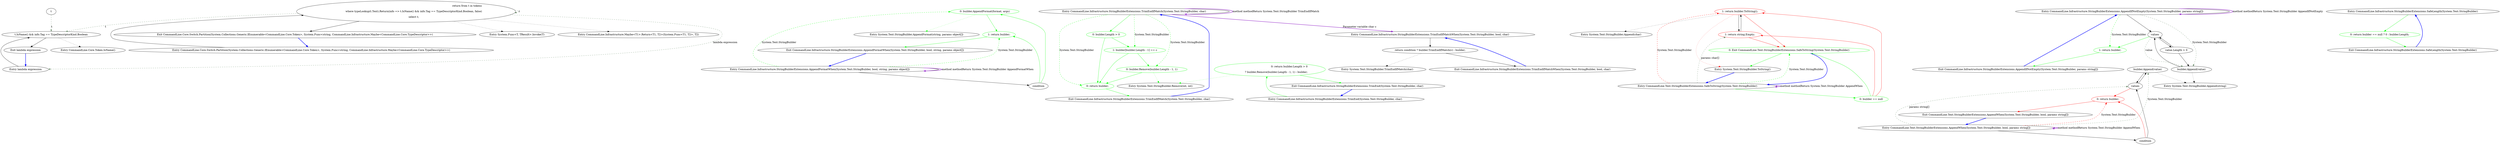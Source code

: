 digraph  {
n9 [label=t, span=""];
n0 [cluster="CommandLine.Core.Switch.Partition(System.Collections.Generic.IEnumerable<CommandLine.Core.Token>, System.Func<string, CommandLine.Infrastructure.Maybe<CommandLine.Core.TypeDescriptor>>)", label="Entry CommandLine.Core.Switch.Partition(System.Collections.Generic.IEnumerable<CommandLine.Core.Token>, System.Func<string, CommandLine.Infrastructure.Maybe<CommandLine.Core.TypeDescriptor>>)", span="11-11"];
n1 [cluster="CommandLine.Core.Switch.Partition(System.Collections.Generic.IEnumerable<CommandLine.Core.Token>, System.Func<string, CommandLine.Infrastructure.Maybe<CommandLine.Core.TypeDescriptor>>)", label="return from t in tokens\r\n                   where typeLookup(t.Text).Return(info => t.IsName() && info.Tag == TypeDescriptorKind.Boolean, false)\r\n                   select t;", span="15-17"];
n2 [cluster="CommandLine.Core.Switch.Partition(System.Collections.Generic.IEnumerable<CommandLine.Core.Token>, System.Func<string, CommandLine.Infrastructure.Maybe<CommandLine.Core.TypeDescriptor>>)", label="Exit CommandLine.Core.Switch.Partition(System.Collections.Generic.IEnumerable<CommandLine.Core.Token>, System.Func<string, CommandLine.Infrastructure.Maybe<CommandLine.Core.TypeDescriptor>>)", span="11-11"];
n3 [cluster="System.Func<T, TResult>.Invoke(T)", label="Entry System.Func<T, TResult>.Invoke(T)", span="0-0"];
n4 [cluster="CommandLine.Infrastructure.Maybe<T1>.Return<T1, T2>(System.Func<T1, T2>, T2)", label="Entry CommandLine.Infrastructure.Maybe<T1>.Return<T1, T2>(System.Func<T1, T2>, T2)", span="100-100"];
n5 [cluster="lambda expression", label="Entry lambda expression", span="16-16"];
n6 [cluster="lambda expression", label="t.IsName() && info.Tag == TypeDescriptorKind.Boolean", span="16-16"];
n7 [cluster="lambda expression", label="Exit lambda expression", span="16-16"];
n8 [cluster="CommandLine.Core.Token.IsName()", label="Entry CommandLine.Core.Token.IsName()", span="68-68"];
m1_19 [cluster="System.Text.StringBuilder.AppendFormat(string, params object[])", file="StringBuilderExtensions.cs", label="Entry System.Text.StringBuilder.AppendFormat(string, params object[])", span="0-0"];
m1_47 [cluster="CommandLine.Infrastructure.StringBuilderExtensions.TrimEndIfMatch(System.Text.StringBuilder, char)", file="StringBuilderExtensions.cs", label="Entry CommandLine.Infrastructure.StringBuilderExtensions.TrimEndIfMatch(System.Text.StringBuilder, char)", span="87-87"];
m1_48 [cluster="CommandLine.Infrastructure.StringBuilderExtensions.TrimEndIfMatch(System.Text.StringBuilder, char)", color=green, community=0, file="StringBuilderExtensions.cs", label="0: builder.Length > 0", span="89-89"];
m1_49 [cluster="CommandLine.Infrastructure.StringBuilderExtensions.TrimEndIfMatch(System.Text.StringBuilder, char)", color=green, community=0, file="StringBuilderExtensions.cs", label="1: builder[builder.Length - 1] == c", span="90-90"];
m1_51 [cluster="CommandLine.Infrastructure.StringBuilderExtensions.TrimEndIfMatch(System.Text.StringBuilder, char)", color=green, community=0, file="StringBuilderExtensions.cs", label="0: return builder;", span="92-92"];
m1_50 [cluster="CommandLine.Infrastructure.StringBuilderExtensions.TrimEndIfMatch(System.Text.StringBuilder, char)", color=green, community=0, file="StringBuilderExtensions.cs", label="0: builder.Remove(builder.Length - 1, 1)", span="91-91"];
m1_52 [cluster="CommandLine.Infrastructure.StringBuilderExtensions.TrimEndIfMatch(System.Text.StringBuilder, char)", file="StringBuilderExtensions.cs", label="Exit CommandLine.Infrastructure.StringBuilderExtensions.TrimEndIfMatch(System.Text.StringBuilder, char)", span="87-87"];
m1_14 [cluster="CommandLine.Infrastructure.StringBuilderExtensions.AppendFormatWhen(System.Text.StringBuilder, bool, string, params object[])", file="StringBuilderExtensions.cs", label="Entry CommandLine.Infrastructure.StringBuilderExtensions.AppendFormatWhen(System.Text.StringBuilder, bool, string, params object[])", span="33-33"];
m1_16 [cluster="CommandLine.Infrastructure.StringBuilderExtensions.AppendFormatWhen(System.Text.StringBuilder, bool, string, params object[])", color=green, community=0, file="StringBuilderExtensions.cs", label="0: builder.AppendFormat(format, args)", span="37-37"];
m1_15 [cluster="CommandLine.Infrastructure.StringBuilderExtensions.AppendFormatWhen(System.Text.StringBuilder, bool, string, params object[])", file="StringBuilderExtensions.cs", label=condition, span="35-35"];
m1_17 [cluster="CommandLine.Infrastructure.StringBuilderExtensions.AppendFormatWhen(System.Text.StringBuilder, bool, string, params object[])", color=green, community=0, file="StringBuilderExtensions.cs", label="1: return builder;", span="39-39"];
m1_18 [cluster="CommandLine.Infrastructure.StringBuilderExtensions.AppendFormatWhen(System.Text.StringBuilder, bool, string, params object[])", file="StringBuilderExtensions.cs", label="Exit CommandLine.Infrastructure.StringBuilderExtensions.AppendFormatWhen(System.Text.StringBuilder, bool, string, params object[])", span="33-33"];
m1_13 [cluster="System.Text.StringBuilder.Append(char)", file="StringBuilderExtensions.cs", label="Entry System.Text.StringBuilder.Append(char)", span="0-0"];
m1_7 [cluster="CommandLine.Text.StringBuilderExtensions.SafeToString(System.Text.StringBuilder)", file="StringBuilderExtensions.cs", label="Entry CommandLine.Text.StringBuilderExtensions.SafeToString(System.Text.StringBuilder)", span="21-21"];
m1_8 [cluster="CommandLine.Text.StringBuilderExtensions.SafeToString(System.Text.StringBuilder)", color=green, community=1, file="StringBuilderExtensions.cs", label="0: builder == null", span="23-23"];
m1_9 [cluster="CommandLine.Text.StringBuilderExtensions.SafeToString(System.Text.StringBuilder)", color=red, community=0, file="StringBuilderExtensions.cs", label="1: return string.Empty;", span="25-25"];
m1_11 [cluster="CommandLine.Text.StringBuilderExtensions.SafeToString(System.Text.StringBuilder)", color=green, community=0, file="StringBuilderExtensions.cs", label="0: Exit CommandLine.Text.StringBuilderExtensions.SafeToString(System.Text.StringBuilder)", span="21-21"];
m1_10 [cluster="CommandLine.Text.StringBuilderExtensions.SafeToString(System.Text.StringBuilder)", color=red, community=0, file="StringBuilderExtensions.cs", label="1: return builder.ToString();", span="27-27"];
m1_12 [cluster="System.Text.StringBuilder.ToString()", file="StringBuilderExtensions.cs", label="Entry System.Text.StringBuilder.ToString()", span="0-0"];
m1_46 [cluster="System.Text.StringBuilder.Remove(int, int)", file="StringBuilderExtensions.cs", label="Entry System.Text.StringBuilder.Remove(int, int)", span="0-0"];
m1_30 [cluster="CommandLine.Infrastructure.StringBuilderExtensions.AppendIfNotEmpty(System.Text.StringBuilder, params string[])", file="StringBuilderExtensions.cs", label="Entry CommandLine.Infrastructure.StringBuilderExtensions.AppendIfNotEmpty(System.Text.StringBuilder, params string[])", span="59-59"];
m1_34 [cluster="CommandLine.Infrastructure.StringBuilderExtensions.AppendIfNotEmpty(System.Text.StringBuilder, params string[])", color=green, community=0, file="StringBuilderExtensions.cs", label="1: return builder;", span="68-68"];
m1_31 [cluster="CommandLine.Infrastructure.StringBuilderExtensions.AppendIfNotEmpty(System.Text.StringBuilder, params string[])", file="StringBuilderExtensions.cs", label=values, span="61-61"];
m1_33 [cluster="CommandLine.Infrastructure.StringBuilderExtensions.AppendIfNotEmpty(System.Text.StringBuilder, params string[])", file="StringBuilderExtensions.cs", label="builder.Append(value)", span="65-65"];
m1_32 [cluster="CommandLine.Infrastructure.StringBuilderExtensions.AppendIfNotEmpty(System.Text.StringBuilder, params string[])", file="StringBuilderExtensions.cs", label="value.Length > 0", span="63-63"];
m1_35 [cluster="CommandLine.Infrastructure.StringBuilderExtensions.AppendIfNotEmpty(System.Text.StringBuilder, params string[])", file="StringBuilderExtensions.cs", label="Exit CommandLine.Infrastructure.StringBuilderExtensions.AppendIfNotEmpty(System.Text.StringBuilder, params string[])", span="59-59"];
m1_40 [cluster="CommandLine.Infrastructure.StringBuilderExtensions.SafeLength(System.Text.StringBuilder)", file="StringBuilderExtensions.cs", label="Entry CommandLine.Infrastructure.StringBuilderExtensions.SafeLength(System.Text.StringBuilder)", span="76-76"];
m1_41 [cluster="CommandLine.Infrastructure.StringBuilderExtensions.SafeLength(System.Text.StringBuilder)", color=green, community=0, file="StringBuilderExtensions.cs", label="0: return builder == null ? 0 : builder.Length;", span="78-78"];
m1_42 [cluster="CommandLine.Infrastructure.StringBuilderExtensions.SafeLength(System.Text.StringBuilder)", file="StringBuilderExtensions.cs", label="Exit CommandLine.Infrastructure.StringBuilderExtensions.SafeLength(System.Text.StringBuilder)", span="76-76"];
m1_43 [cluster="CommandLine.Infrastructure.StringBuilderExtensions.TrimEnd(System.Text.StringBuilder, char)", file="StringBuilderExtensions.cs", label="Entry CommandLine.Infrastructure.StringBuilderExtensions.TrimEnd(System.Text.StringBuilder, char)", span="81-81"];
m1_44 [cluster="CommandLine.Infrastructure.StringBuilderExtensions.TrimEnd(System.Text.StringBuilder, char)", color=green, community=0, file="StringBuilderExtensions.cs", label="0: return builder.Length > 0\r\n                ? builder.Remove(builder.Length - 1, 1) : builder;", span="83-84"];
m1_45 [cluster="CommandLine.Infrastructure.StringBuilderExtensions.TrimEnd(System.Text.StringBuilder, char)", file="StringBuilderExtensions.cs", label="Exit CommandLine.Infrastructure.StringBuilderExtensions.TrimEnd(System.Text.StringBuilder, char)", span="81-81"];
m1_0 [cluster="CommandLine.Text.StringBuilderExtensions.AppendWhen(System.Text.StringBuilder, bool, params string[])", file="StringBuilderExtensions.cs", label="Entry CommandLine.Text.StringBuilderExtensions.AppendWhen(System.Text.StringBuilder, bool, params string[])", span="9-9"];
m1_1 [cluster="CommandLine.Text.StringBuilderExtensions.AppendWhen(System.Text.StringBuilder, bool, params string[])", file="StringBuilderExtensions.cs", label=condition, span="11-11"];
m1_2 [cluster="CommandLine.Text.StringBuilderExtensions.AppendWhen(System.Text.StringBuilder, bool, params string[])", file="StringBuilderExtensions.cs", label=values, span="13-13"];
m1_3 [cluster="CommandLine.Text.StringBuilderExtensions.AppendWhen(System.Text.StringBuilder, bool, params string[])", file="StringBuilderExtensions.cs", label="builder.Append(value)", span="15-15"];
m1_4 [cluster="CommandLine.Text.StringBuilderExtensions.AppendWhen(System.Text.StringBuilder, bool, params string[])", color=red, community=0, file="StringBuilderExtensions.cs", label="0: return builder;", span="18-18"];
m1_5 [cluster="CommandLine.Text.StringBuilderExtensions.AppendWhen(System.Text.StringBuilder, bool, params string[])", file="StringBuilderExtensions.cs", label="Exit CommandLine.Text.StringBuilderExtensions.AppendWhen(System.Text.StringBuilder, bool, params string[])", span="9-9"];
m1_6 [cluster="System.Text.StringBuilder.Append(string)", file="StringBuilderExtensions.cs", label="Entry System.Text.StringBuilder.Append(string)", span="0-0"];
m1_53 [cluster="CommandLine.Infrastructure.StringBuilderExtensions.TrimEndIfMatchWhen(System.Text.StringBuilder, bool, char)", file="StringBuilderExtensions.cs", label="Entry CommandLine.Infrastructure.StringBuilderExtensions.TrimEndIfMatchWhen(System.Text.StringBuilder, bool, char)", span="95-95"];
m1_54 [cluster="CommandLine.Infrastructure.StringBuilderExtensions.TrimEndIfMatchWhen(System.Text.StringBuilder, bool, char)", file="StringBuilderExtensions.cs", label="return condition ? builder.TrimEndIfMatch(c) : builder;", span="97-97"];
m1_55 [cluster="CommandLine.Infrastructure.StringBuilderExtensions.TrimEndIfMatchWhen(System.Text.StringBuilder, bool, char)", file="StringBuilderExtensions.cs", label="Exit CommandLine.Infrastructure.StringBuilderExtensions.TrimEndIfMatchWhen(System.Text.StringBuilder, bool, char)", span="95-95"];
m1_56 [cluster="System.Text.StringBuilder.TrimEndIfMatch(char)", file="StringBuilderExtensions.cs", label="Entry System.Text.StringBuilder.TrimEndIfMatch(char)", span="87-87"];
n9 -> n6  [color=darkseagreen4, key=1, label=t, style=dashed];
n0 -> n1  [key=0, style=solid];
n1 -> n2  [key=0, style=solid];
n1 -> n3  [key=2, style=dotted];
n1 -> n4  [key=2, style=dotted];
n1 -> n1  [color=darkseagreen4, key=1, label=t, style=dashed];
n1 -> n5  [color=darkseagreen4, key=1, label="lambda expression", style=dashed];
n1 -> n6  [color=darkseagreen4, key=1, label=t, style=dashed];
n2 -> n0  [color=blue, key=0, style=bold];
n5 -> n6  [key=0, style=solid];
n6 -> n7  [key=0, style=solid];
n6 -> n8  [key=2, style=dotted];
n7 -> n5  [color=blue, key=0, style=bold];
m1_47 -> m1_48  [color=green, key=0, style=solid];
m1_47 -> m1_49  [color=green, key=1, label="System.Text.StringBuilder", style=dashed];
m1_47 -> m1_50  [color=green, key=1, label="System.Text.StringBuilder", style=dashed];
m1_47 -> m1_51  [color=green, key=1, label="System.Text.StringBuilder", style=dashed];
m1_47 -> m1_47  [color=darkorchid, key=3, label="method methodReturn System.Text.StringBuilder TrimEndIfMatch", style=bold];
m1_47 -> m1_53  [color=darkorchid, key=3, label="Parameter variable char c", style=bold];
m1_48 -> m1_49  [color=green, key=0, style=solid];
m1_48 -> m1_51  [color=green, key=0, style=solid];
m1_49 -> m1_50  [color=green, key=0, style=solid];
m1_49 -> m1_51  [color=green, key=0, style=solid];
m1_51 -> m1_52  [color=green, key=0, style=solid];
m1_50 -> m1_51  [color=green, key=0, style=solid];
m1_50 -> m1_46  [color=green, key=2, style=dotted];
m1_52 -> m1_47  [color=blue, key=0, style=bold];
m1_14 -> m1_16  [color=green, key=1, label="System.Text.StringBuilder", style=dashed];
m1_14 -> m1_17  [color=green, key=1, label="System.Text.StringBuilder", style=dashed];
m1_14 -> m1_14  [color=darkorchid, key=3, label="method methodReturn System.Text.StringBuilder AppendFormatWhen", style=bold];
m1_14 -> m1_15  [key=0, style=solid];
m1_16 -> m1_17  [color=green, key=0, style=solid];
m1_16 -> m1_19  [color=green, key=2, style=dotted];
m1_15 -> m1_16  [color=green, key=0, style=solid];
m1_15 -> m1_17  [color=green, key=0, style=solid];
m1_17 -> m1_18  [color=green, key=0, style=solid];
m1_18 -> m1_14  [color=blue, key=0, style=bold];
m1_7 -> m1_8  [color=green, key=0, style=solid];
m1_7 -> m1_11  [color=green, key=1, label="System.Text.StringBuilder", style=dashed];
m1_7 -> m1_7  [color=darkorchid, key=3, label="method methodReturn System.Text.StringBuilder AppendWhen", style=bold];
m1_7 -> m1_9  [color=darkseagreen4, key=1, label="params char[]", style=dashed];
m1_7 -> m1_10  [color=red, key=1, label="System.Text.StringBuilder", style=dashed];
m1_8 -> m1_9  [color=red, key=0, style=solid];
m1_8 -> m1_11  [color=green, key=0, style=solid];
m1_8 -> m1_10  [color=red, key=0, style=solid];
m1_9 -> m1_11  [color=red, key=0, style=solid];
m1_9 -> m1_10  [key=0, style=solid];
m1_11 -> m1_12  [color=green, key=0, style=solid];
m1_11 -> m1_7  [color=blue, key=0, style=bold];
m1_10 -> m1_9  [key=0, style=solid];
m1_10 -> m1_13  [key=2, style=dotted];
m1_10 -> m1_11  [color=red, key=0, style=solid];
m1_10 -> m1_12  [color=red, key=2, style=dotted];
m1_12 -> m1_7  [color=blue, key=0, style=bold];
m1_30 -> m1_34  [color=green, key=1, label="System.Text.StringBuilder", style=dashed];
m1_30 -> m1_30  [color=darkorchid, key=3, label="method methodReturn System.Text.StringBuilder AppendIfNotEmpty", style=bold];
m1_30 -> m1_31  [key=0, style=solid];
m1_30 -> m1_33  [color=darkseagreen4, key=1, label="System.Text.StringBuilder", style=dashed];
m1_34 -> m1_35  [color=green, key=0, style=solid];
m1_31 -> m1_34  [color=green, key=0, style=solid];
m1_31 -> m1_32  [key=0, style=solid];
m1_31 -> m1_33  [color=darkseagreen4, key=1, label=value, style=dashed];
m1_33 -> m1_31  [key=0, style=solid];
m1_33 -> m1_6  [key=2, style=dotted];
m1_32 -> m1_31  [key=0, style=solid];
m1_32 -> m1_33  [key=0, style=solid];
m1_35 -> m1_30  [color=blue, key=0, style=bold];
m1_40 -> m1_41  [color=green, key=0, style=solid];
m1_41 -> m1_42  [color=green, key=0, style=solid];
m1_42 -> m1_40  [color=blue, key=0, style=bold];
m1_43 -> m1_44  [color=green, key=0, style=solid];
m1_44 -> m1_45  [color=green, key=0, style=solid];
m1_44 -> m1_46  [color=green, key=2, style=dotted];
m1_45 -> m1_43  [color=blue, key=0, style=bold];
m1_0 -> m1_1  [key=0, style=solid];
m1_0 -> m1_2  [color=darkseagreen4, key=1, label="params string[]", style=dashed];
m1_0 -> m1_3  [color=darkseagreen4, key=1, label="System.Text.StringBuilder", style=dashed];
m1_0 -> m1_4  [color=red, key=1, label="System.Text.StringBuilder", style=dashed];
m1_0 -> m1_0  [color=darkorchid, key=3, label="method methodReturn System.Text.StringBuilder AppendWhen", style=bold];
m1_1 -> m1_2  [key=0, style=solid];
m1_1 -> m1_4  [color=red, key=0, style=solid];
m1_2 -> m1_3  [key=0, style=solid];
m1_2 -> m1_4  [color=red, key=0, style=solid];
m1_3 -> m1_2  [key=0, style=solid];
m1_3 -> m1_6  [key=2, style=dotted];
m1_4 -> m1_5  [color=red, key=0, style=solid];
m1_5 -> m1_0  [color=blue, key=0, style=bold];
m1_53 -> m1_54  [key=0, style=solid];
m1_54 -> m1_55  [key=0, style=solid];
m1_54 -> m1_56  [key=2, style=dotted];
m1_55 -> m1_53  [color=blue, key=0, style=bold];
}
